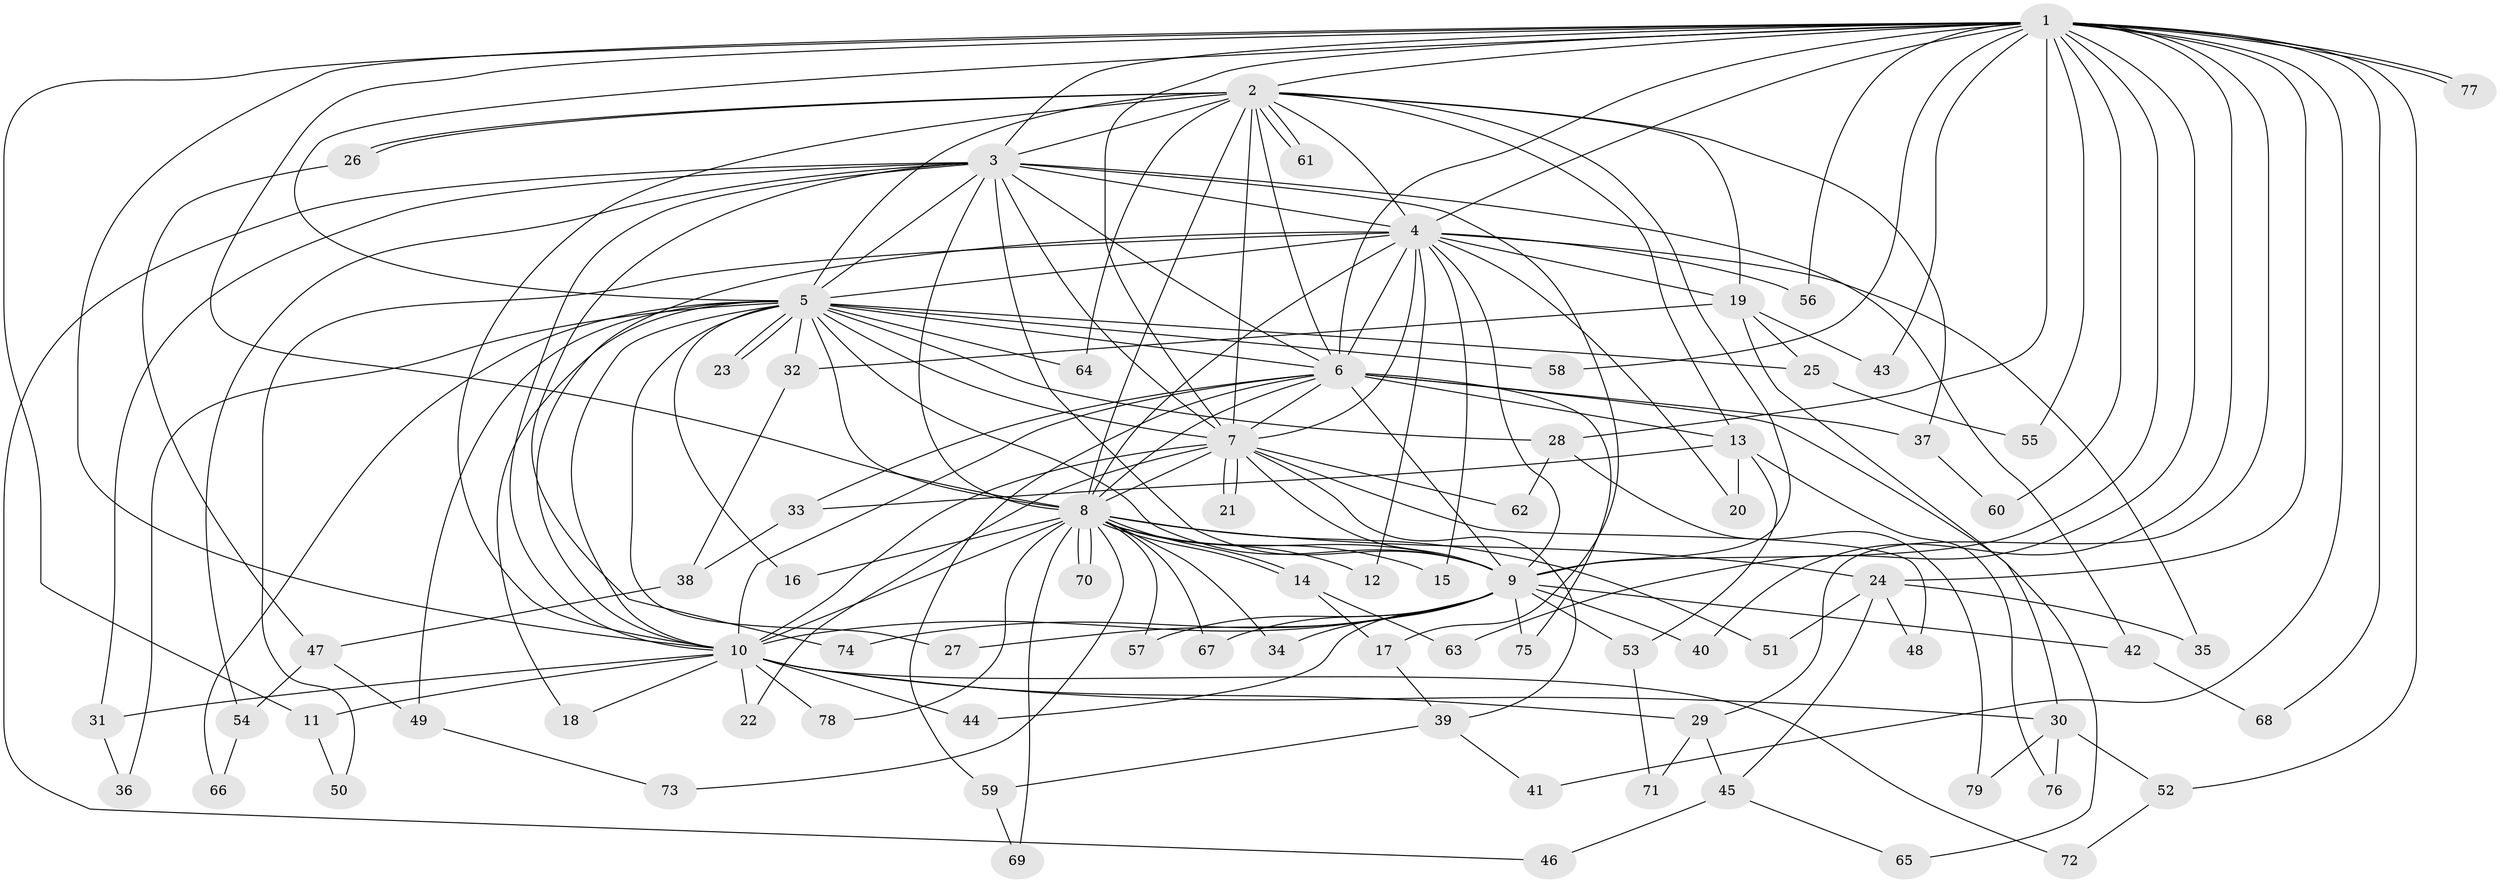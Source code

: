 // Generated by graph-tools (version 1.1) at 2025/43/03/09/25 04:43:45]
// undirected, 79 vertices, 183 edges
graph export_dot {
graph [start="1"]
  node [color=gray90,style=filled];
  1;
  2;
  3;
  4;
  5;
  6;
  7;
  8;
  9;
  10;
  11;
  12;
  13;
  14;
  15;
  16;
  17;
  18;
  19;
  20;
  21;
  22;
  23;
  24;
  25;
  26;
  27;
  28;
  29;
  30;
  31;
  32;
  33;
  34;
  35;
  36;
  37;
  38;
  39;
  40;
  41;
  42;
  43;
  44;
  45;
  46;
  47;
  48;
  49;
  50;
  51;
  52;
  53;
  54;
  55;
  56;
  57;
  58;
  59;
  60;
  61;
  62;
  63;
  64;
  65;
  66;
  67;
  68;
  69;
  70;
  71;
  72;
  73;
  74;
  75;
  76;
  77;
  78;
  79;
  1 -- 2;
  1 -- 3;
  1 -- 4;
  1 -- 5;
  1 -- 6;
  1 -- 7;
  1 -- 8;
  1 -- 9;
  1 -- 10;
  1 -- 11;
  1 -- 24;
  1 -- 28;
  1 -- 29;
  1 -- 40;
  1 -- 41;
  1 -- 43;
  1 -- 52;
  1 -- 55;
  1 -- 56;
  1 -- 58;
  1 -- 60;
  1 -- 63;
  1 -- 68;
  1 -- 77;
  1 -- 77;
  2 -- 3;
  2 -- 4;
  2 -- 5;
  2 -- 6;
  2 -- 7;
  2 -- 8;
  2 -- 9;
  2 -- 10;
  2 -- 13;
  2 -- 19;
  2 -- 26;
  2 -- 26;
  2 -- 37;
  2 -- 61;
  2 -- 61;
  2 -- 64;
  3 -- 4;
  3 -- 5;
  3 -- 6;
  3 -- 7;
  3 -- 8;
  3 -- 9;
  3 -- 10;
  3 -- 17;
  3 -- 31;
  3 -- 42;
  3 -- 46;
  3 -- 54;
  3 -- 74;
  4 -- 5;
  4 -- 6;
  4 -- 7;
  4 -- 8;
  4 -- 9;
  4 -- 10;
  4 -- 12;
  4 -- 15;
  4 -- 19;
  4 -- 20;
  4 -- 35;
  4 -- 50;
  4 -- 56;
  5 -- 6;
  5 -- 7;
  5 -- 8;
  5 -- 9;
  5 -- 10;
  5 -- 16;
  5 -- 18;
  5 -- 23;
  5 -- 23;
  5 -- 25;
  5 -- 27;
  5 -- 28;
  5 -- 32;
  5 -- 36;
  5 -- 49;
  5 -- 58;
  5 -- 64;
  5 -- 66;
  6 -- 7;
  6 -- 8;
  6 -- 9;
  6 -- 10;
  6 -- 13;
  6 -- 33;
  6 -- 37;
  6 -- 59;
  6 -- 65;
  6 -- 75;
  7 -- 8;
  7 -- 9;
  7 -- 10;
  7 -- 21;
  7 -- 21;
  7 -- 22;
  7 -- 39;
  7 -- 48;
  7 -- 62;
  8 -- 9;
  8 -- 10;
  8 -- 12;
  8 -- 14;
  8 -- 14;
  8 -- 15;
  8 -- 16;
  8 -- 24;
  8 -- 34;
  8 -- 51;
  8 -- 57;
  8 -- 67;
  8 -- 69;
  8 -- 70;
  8 -- 70;
  8 -- 73;
  8 -- 78;
  9 -- 10;
  9 -- 27;
  9 -- 34;
  9 -- 40;
  9 -- 42;
  9 -- 44;
  9 -- 53;
  9 -- 57;
  9 -- 67;
  9 -- 74;
  9 -- 75;
  10 -- 11;
  10 -- 18;
  10 -- 22;
  10 -- 29;
  10 -- 30;
  10 -- 31;
  10 -- 44;
  10 -- 72;
  10 -- 78;
  11 -- 50;
  13 -- 20;
  13 -- 33;
  13 -- 53;
  13 -- 76;
  14 -- 17;
  14 -- 63;
  17 -- 39;
  19 -- 25;
  19 -- 30;
  19 -- 32;
  19 -- 43;
  24 -- 35;
  24 -- 45;
  24 -- 48;
  24 -- 51;
  25 -- 55;
  26 -- 47;
  28 -- 62;
  28 -- 79;
  29 -- 45;
  29 -- 71;
  30 -- 52;
  30 -- 76;
  30 -- 79;
  31 -- 36;
  32 -- 38;
  33 -- 38;
  37 -- 60;
  38 -- 47;
  39 -- 41;
  39 -- 59;
  42 -- 68;
  45 -- 46;
  45 -- 65;
  47 -- 49;
  47 -- 54;
  49 -- 73;
  52 -- 72;
  53 -- 71;
  54 -- 66;
  59 -- 69;
}
